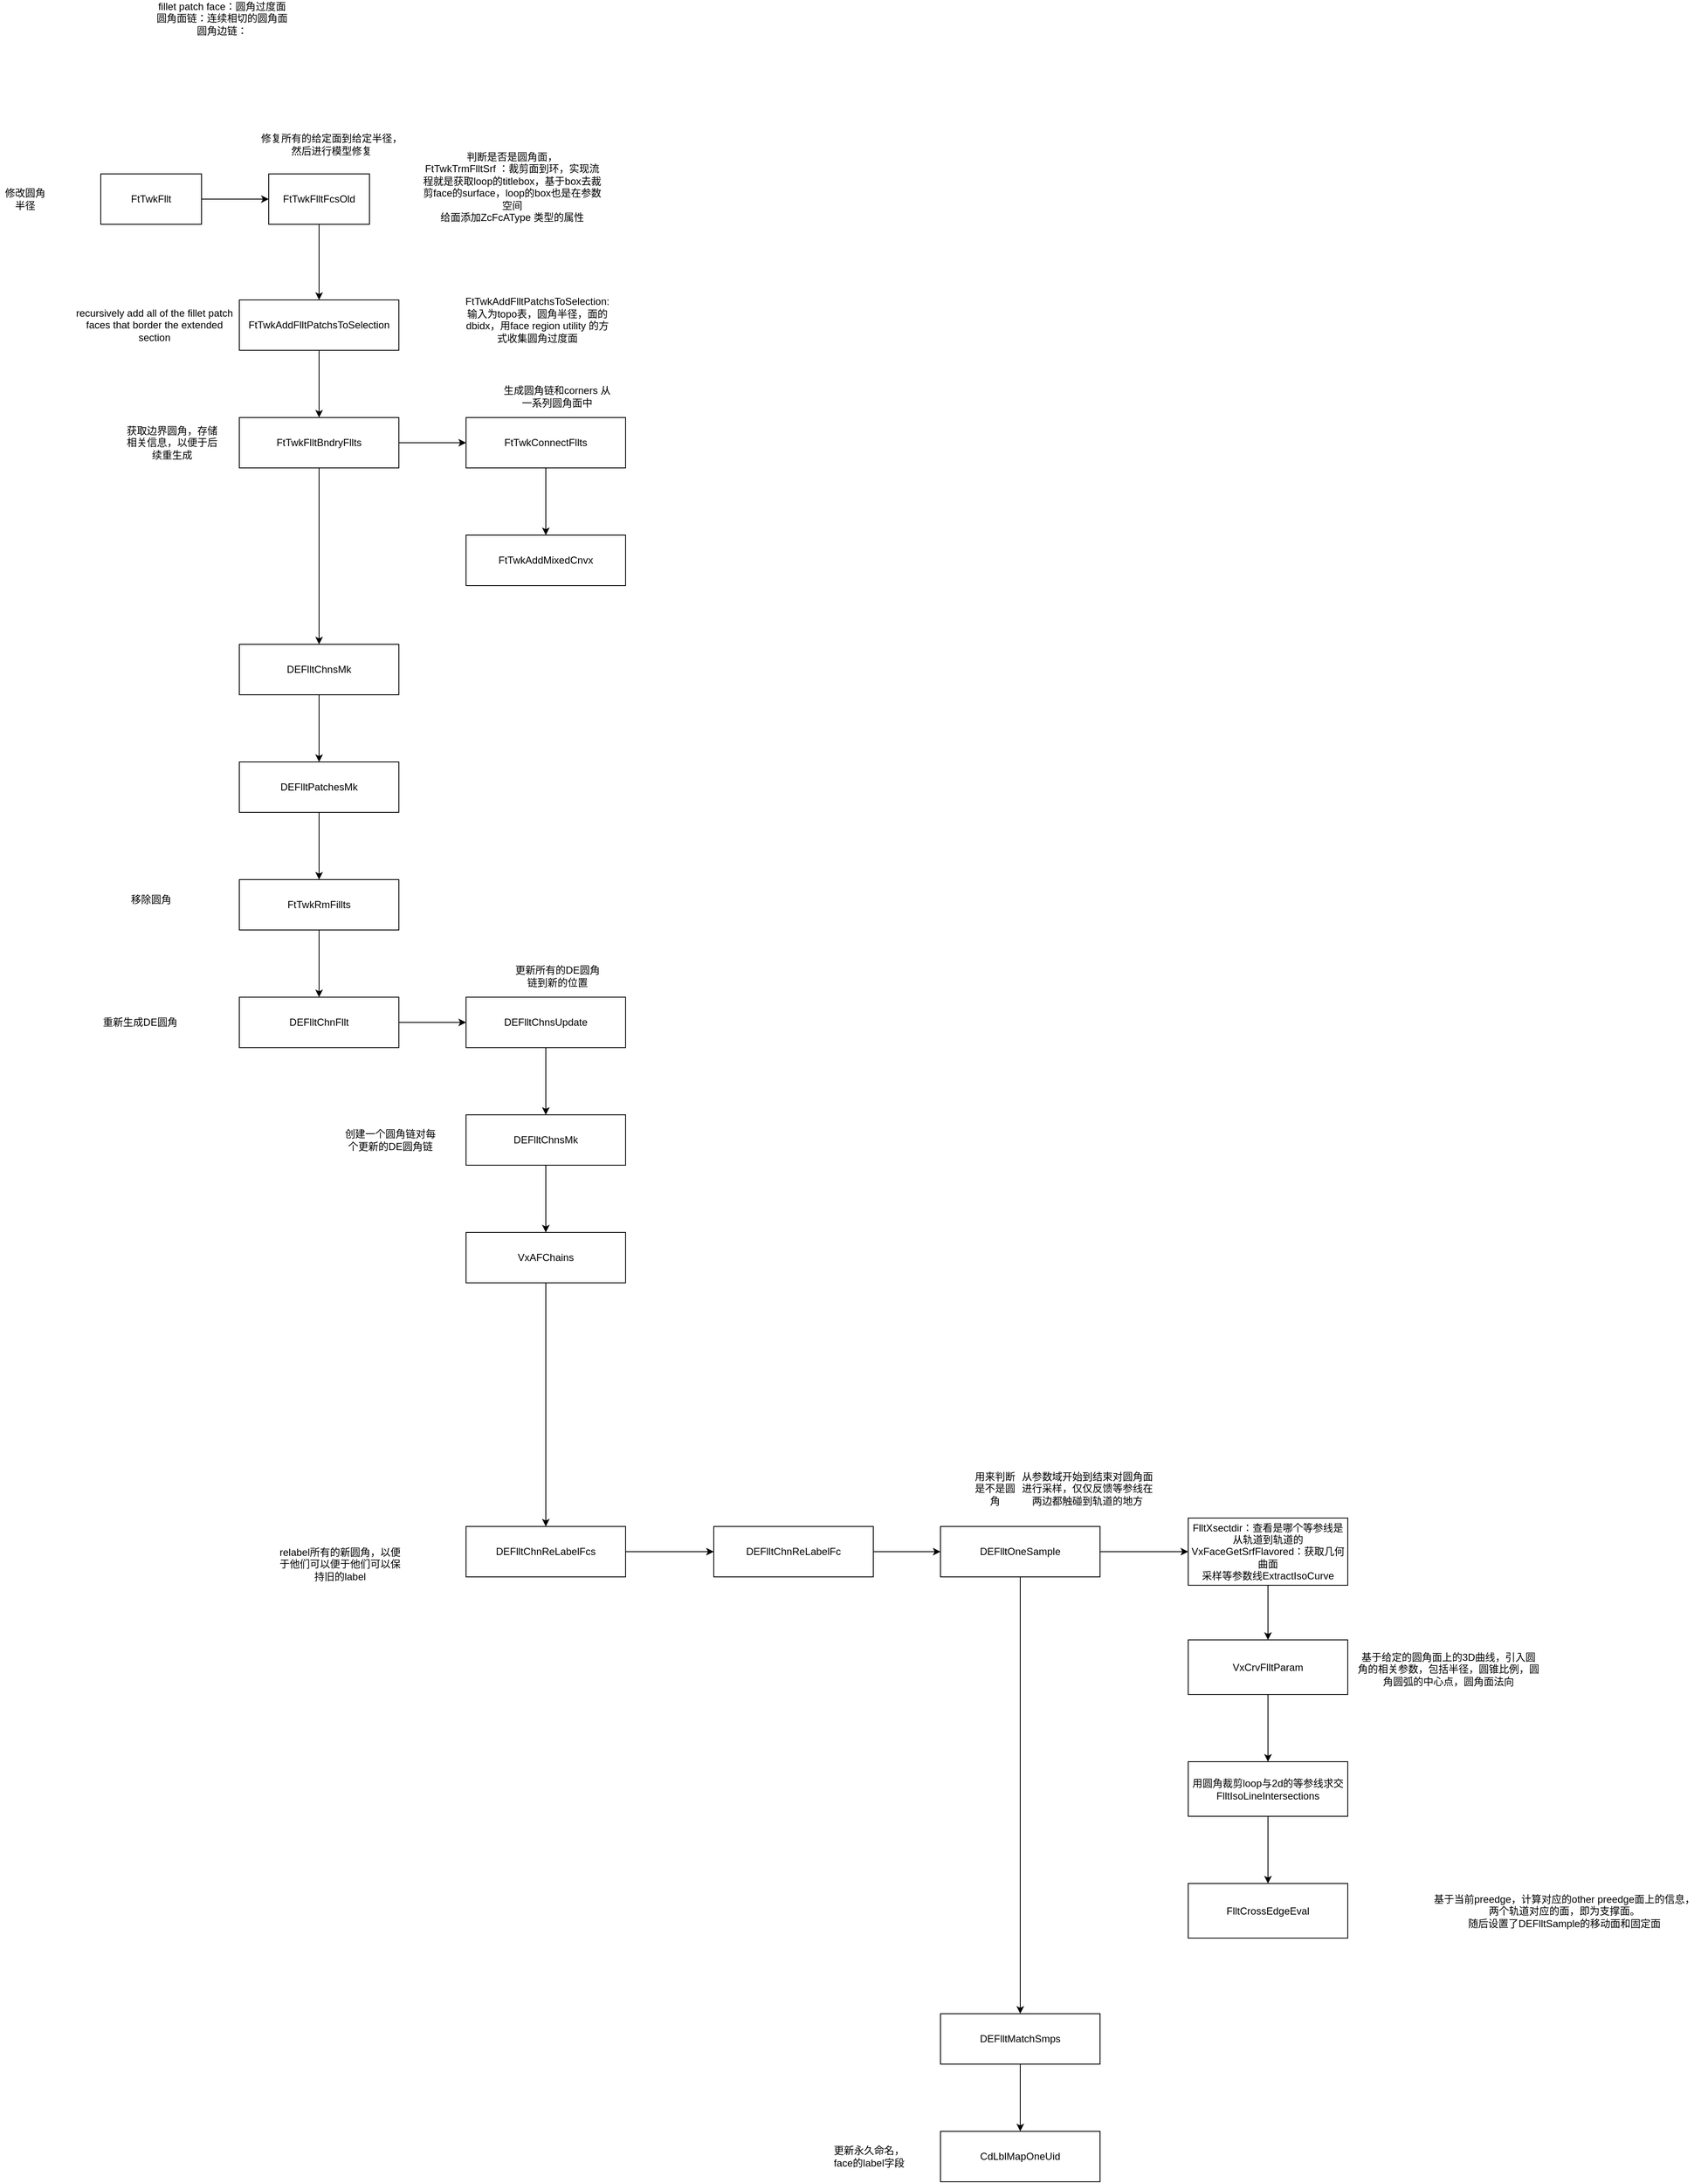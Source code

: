 <mxfile version="26.0.6">
  <diagram name="第 1 页" id="iBJ_GWcfPtX9u_OSnHqf">
    <mxGraphModel dx="1050" dy="618" grid="1" gridSize="10" guides="1" tooltips="1" connect="1" arrows="1" fold="1" page="1" pageScale="1" pageWidth="827" pageHeight="1169" math="0" shadow="0">
      <root>
        <mxCell id="0" />
        <mxCell id="1" parent="0" />
        <mxCell id="LDhWUrSwQTJ1c1cMy9sq-4" value="" style="edgeStyle=orthogonalEdgeStyle;rounded=0;orthogonalLoop=1;jettySize=auto;html=1;" parent="1" source="LDhWUrSwQTJ1c1cMy9sq-1" target="LDhWUrSwQTJ1c1cMy9sq-3" edge="1">
          <mxGeometry relative="1" as="geometry" />
        </mxCell>
        <mxCell id="LDhWUrSwQTJ1c1cMy9sq-1" value="FtTwkFllt" style="rounded=0;whiteSpace=wrap;html=1;" parent="1" vertex="1">
          <mxGeometry x="350" y="290" width="120" height="60" as="geometry" />
        </mxCell>
        <mxCell id="LDhWUrSwQTJ1c1cMy9sq-2" value="修改圆角半径" style="text;html=1;align=center;verticalAlign=middle;whiteSpace=wrap;rounded=0;" parent="1" vertex="1">
          <mxGeometry x="230" y="305" width="60" height="30" as="geometry" />
        </mxCell>
        <mxCell id="LDhWUrSwQTJ1c1cMy9sq-8" value="" style="edgeStyle=orthogonalEdgeStyle;rounded=0;orthogonalLoop=1;jettySize=auto;html=1;" parent="1" source="LDhWUrSwQTJ1c1cMy9sq-3" target="LDhWUrSwQTJ1c1cMy9sq-7" edge="1">
          <mxGeometry relative="1" as="geometry" />
        </mxCell>
        <mxCell id="LDhWUrSwQTJ1c1cMy9sq-3" value="FtTwkFlltFcsOld" style="rounded=0;whiteSpace=wrap;html=1;" parent="1" vertex="1">
          <mxGeometry x="550" y="290" width="120" height="60" as="geometry" />
        </mxCell>
        <mxCell id="LDhWUrSwQTJ1c1cMy9sq-5" value="修复所有的给定面到给定半径，然后进行模型修复" style="text;html=1;align=center;verticalAlign=middle;whiteSpace=wrap;rounded=0;" parent="1" vertex="1">
          <mxGeometry x="540" y="240" width="170" height="30" as="geometry" />
        </mxCell>
        <mxCell id="LDhWUrSwQTJ1c1cMy9sq-6" value="判断是否是圆角面，&lt;div&gt;FtTwkTrmFlltSrf ：裁剪面到环，实现流程就是获取loop的titlebox，基于box去裁剪face的surface，loop的box也是在参数空间&lt;/div&gt;&lt;div&gt;给面添加ZcFcAType 类型的属性&lt;/div&gt;&lt;div&gt;&lt;br&gt;&lt;/div&gt;&lt;div&gt;&lt;br&gt;&lt;/div&gt;" style="text;html=1;align=center;verticalAlign=middle;whiteSpace=wrap;rounded=0;" parent="1" vertex="1">
          <mxGeometry x="730" y="305" width="220" height="30" as="geometry" />
        </mxCell>
        <mxCell id="LDhWUrSwQTJ1c1cMy9sq-13" value="" style="edgeStyle=orthogonalEdgeStyle;rounded=0;orthogonalLoop=1;jettySize=auto;html=1;" parent="1" source="LDhWUrSwQTJ1c1cMy9sq-7" target="LDhWUrSwQTJ1c1cMy9sq-12" edge="1">
          <mxGeometry relative="1" as="geometry" />
        </mxCell>
        <mxCell id="LDhWUrSwQTJ1c1cMy9sq-7" value="FtTwkAddFlltPatchsToSelection" style="rounded=0;whiteSpace=wrap;html=1;" parent="1" vertex="1">
          <mxGeometry x="515" y="440" width="190" height="60" as="geometry" />
        </mxCell>
        <mxCell id="LDhWUrSwQTJ1c1cMy9sq-9" value="recursively add all of the fillet patch faces that border the extended section" style="text;html=1;align=center;verticalAlign=middle;whiteSpace=wrap;rounded=0;" parent="1" vertex="1">
          <mxGeometry x="319" y="455" width="190" height="30" as="geometry" />
        </mxCell>
        <mxCell id="LDhWUrSwQTJ1c1cMy9sq-10" value="FtTwkAddFlltPatchsToSelection:输入为topo表，圆角半径，面的dbidx，用face region utility 的方式收集圆角过度面&lt;div&gt;&lt;br&gt;&lt;div&gt;&lt;br&gt;&lt;/div&gt;&lt;/div&gt;" style="text;html=1;align=center;verticalAlign=middle;whiteSpace=wrap;rounded=0;" parent="1" vertex="1">
          <mxGeometry x="780" y="455" width="180" height="45" as="geometry" />
        </mxCell>
        <mxCell id="LDhWUrSwQTJ1c1cMy9sq-11" value="fillet patch face：圆角过度面&lt;div&gt;圆角面链：连续相切的圆角面&lt;/div&gt;&lt;div&gt;圆角边链：&lt;/div&gt;" style="text;html=1;align=center;verticalAlign=middle;whiteSpace=wrap;rounded=0;" parent="1" vertex="1">
          <mxGeometry x="319" y="90" width="351" height="30" as="geometry" />
        </mxCell>
        <mxCell id="LDhWUrSwQTJ1c1cMy9sq-16" value="" style="edgeStyle=orthogonalEdgeStyle;rounded=0;orthogonalLoop=1;jettySize=auto;html=1;" parent="1" source="LDhWUrSwQTJ1c1cMy9sq-12" target="LDhWUrSwQTJ1c1cMy9sq-15" edge="1">
          <mxGeometry relative="1" as="geometry" />
        </mxCell>
        <mxCell id="LDhWUrSwQTJ1c1cMy9sq-21" value="" style="edgeStyle=orthogonalEdgeStyle;rounded=0;orthogonalLoop=1;jettySize=auto;html=1;" parent="1" source="LDhWUrSwQTJ1c1cMy9sq-12" target="LDhWUrSwQTJ1c1cMy9sq-20" edge="1">
          <mxGeometry relative="1" as="geometry" />
        </mxCell>
        <mxCell id="LDhWUrSwQTJ1c1cMy9sq-12" value="FtTwkFlltBndryFllts" style="rounded=0;whiteSpace=wrap;html=1;" parent="1" vertex="1">
          <mxGeometry x="515" y="580" width="190" height="60" as="geometry" />
        </mxCell>
        <mxCell id="LDhWUrSwQTJ1c1cMy9sq-14" value="获取边界圆角，存储相关信息，以便于后续重生成" style="text;html=1;align=center;verticalAlign=middle;whiteSpace=wrap;rounded=0;" parent="1" vertex="1">
          <mxGeometry x="380" y="595" width="110" height="30" as="geometry" />
        </mxCell>
        <mxCell id="LDhWUrSwQTJ1c1cMy9sq-19" value="" style="edgeStyle=orthogonalEdgeStyle;rounded=0;orthogonalLoop=1;jettySize=auto;html=1;" parent="1" source="LDhWUrSwQTJ1c1cMy9sq-15" target="LDhWUrSwQTJ1c1cMy9sq-18" edge="1">
          <mxGeometry relative="1" as="geometry" />
        </mxCell>
        <mxCell id="LDhWUrSwQTJ1c1cMy9sq-15" value="FtTwkConnectFllts" style="rounded=0;whiteSpace=wrap;html=1;" parent="1" vertex="1">
          <mxGeometry x="785" y="580" width="190" height="60" as="geometry" />
        </mxCell>
        <mxCell id="LDhWUrSwQTJ1c1cMy9sq-17" value="生成圆角链和corners 从一系列圆角面中" style="text;html=1;align=center;verticalAlign=middle;whiteSpace=wrap;rounded=0;" parent="1" vertex="1">
          <mxGeometry x="827" y="540" width="133" height="30" as="geometry" />
        </mxCell>
        <mxCell id="LDhWUrSwQTJ1c1cMy9sq-18" value="FtTwkAddMixedCnvx" style="rounded=0;whiteSpace=wrap;html=1;" parent="1" vertex="1">
          <mxGeometry x="785" y="720" width="190" height="60" as="geometry" />
        </mxCell>
        <mxCell id="LDhWUrSwQTJ1c1cMy9sq-23" value="" style="edgeStyle=orthogonalEdgeStyle;rounded=0;orthogonalLoop=1;jettySize=auto;html=1;" parent="1" source="LDhWUrSwQTJ1c1cMy9sq-20" target="LDhWUrSwQTJ1c1cMy9sq-22" edge="1">
          <mxGeometry relative="1" as="geometry" />
        </mxCell>
        <mxCell id="LDhWUrSwQTJ1c1cMy9sq-20" value="DEFlltChnsMk" style="rounded=0;whiteSpace=wrap;html=1;" parent="1" vertex="1">
          <mxGeometry x="515" y="850" width="190" height="60" as="geometry" />
        </mxCell>
        <mxCell id="LDhWUrSwQTJ1c1cMy9sq-25" value="" style="edgeStyle=orthogonalEdgeStyle;rounded=0;orthogonalLoop=1;jettySize=auto;html=1;" parent="1" source="LDhWUrSwQTJ1c1cMy9sq-22" target="LDhWUrSwQTJ1c1cMy9sq-24" edge="1">
          <mxGeometry relative="1" as="geometry" />
        </mxCell>
        <mxCell id="LDhWUrSwQTJ1c1cMy9sq-22" value="DEFlltPatchesMk" style="rounded=0;whiteSpace=wrap;html=1;" parent="1" vertex="1">
          <mxGeometry x="515" y="990" width="190" height="60" as="geometry" />
        </mxCell>
        <mxCell id="LDhWUrSwQTJ1c1cMy9sq-28" value="" style="edgeStyle=orthogonalEdgeStyle;rounded=0;orthogonalLoop=1;jettySize=auto;html=1;" parent="1" source="LDhWUrSwQTJ1c1cMy9sq-24" target="LDhWUrSwQTJ1c1cMy9sq-27" edge="1">
          <mxGeometry relative="1" as="geometry" />
        </mxCell>
        <mxCell id="LDhWUrSwQTJ1c1cMy9sq-24" value="FtTwkRmFillts" style="rounded=0;whiteSpace=wrap;html=1;" parent="1" vertex="1">
          <mxGeometry x="515" y="1130" width="190" height="60" as="geometry" />
        </mxCell>
        <mxCell id="LDhWUrSwQTJ1c1cMy9sq-26" value="移除圆角" style="text;html=1;align=center;verticalAlign=middle;whiteSpace=wrap;rounded=0;" parent="1" vertex="1">
          <mxGeometry x="380" y="1139" width="60" height="30" as="geometry" />
        </mxCell>
        <mxCell id="LDhWUrSwQTJ1c1cMy9sq-31" value="" style="edgeStyle=orthogonalEdgeStyle;rounded=0;orthogonalLoop=1;jettySize=auto;html=1;" parent="1" source="LDhWUrSwQTJ1c1cMy9sq-27" target="LDhWUrSwQTJ1c1cMy9sq-30" edge="1">
          <mxGeometry relative="1" as="geometry" />
        </mxCell>
        <mxCell id="LDhWUrSwQTJ1c1cMy9sq-27" value="DEFlltChnFllt" style="rounded=0;whiteSpace=wrap;html=1;" parent="1" vertex="1">
          <mxGeometry x="515" y="1270" width="190" height="60" as="geometry" />
        </mxCell>
        <mxCell id="LDhWUrSwQTJ1c1cMy9sq-29" value="重新生成DE圆角" style="text;html=1;align=center;verticalAlign=middle;whiteSpace=wrap;rounded=0;" parent="1" vertex="1">
          <mxGeometry x="350" y="1285" width="94" height="30" as="geometry" />
        </mxCell>
        <mxCell id="LDhWUrSwQTJ1c1cMy9sq-34" value="" style="edgeStyle=orthogonalEdgeStyle;rounded=0;orthogonalLoop=1;jettySize=auto;html=1;" parent="1" source="LDhWUrSwQTJ1c1cMy9sq-30" target="LDhWUrSwQTJ1c1cMy9sq-33" edge="1">
          <mxGeometry relative="1" as="geometry" />
        </mxCell>
        <mxCell id="LDhWUrSwQTJ1c1cMy9sq-30" value="DEFlltChnsUpdate" style="rounded=0;whiteSpace=wrap;html=1;" parent="1" vertex="1">
          <mxGeometry x="785" y="1270" width="190" height="60" as="geometry" />
        </mxCell>
        <mxCell id="LDhWUrSwQTJ1c1cMy9sq-32" value="更新所有的DE圆角链到新的位置" style="text;html=1;align=center;verticalAlign=middle;whiteSpace=wrap;rounded=0;" parent="1" vertex="1">
          <mxGeometry x="838.5" y="1230" width="110" height="30" as="geometry" />
        </mxCell>
        <mxCell id="LDhWUrSwQTJ1c1cMy9sq-37" value="" style="edgeStyle=orthogonalEdgeStyle;rounded=0;orthogonalLoop=1;jettySize=auto;html=1;" parent="1" source="LDhWUrSwQTJ1c1cMy9sq-33" target="LDhWUrSwQTJ1c1cMy9sq-36" edge="1">
          <mxGeometry relative="1" as="geometry" />
        </mxCell>
        <mxCell id="LDhWUrSwQTJ1c1cMy9sq-33" value="DEFlltChnsMk" style="rounded=0;whiteSpace=wrap;html=1;" parent="1" vertex="1">
          <mxGeometry x="785" y="1410" width="190" height="60" as="geometry" />
        </mxCell>
        <mxCell id="LDhWUrSwQTJ1c1cMy9sq-35" value="创建一个圆角链对每个更新的DE圆角链" style="text;html=1;align=center;verticalAlign=middle;whiteSpace=wrap;rounded=0;" parent="1" vertex="1">
          <mxGeometry x="640" y="1425" width="110" height="30" as="geometry" />
        </mxCell>
        <mxCell id="ZmWXUVFL1nFRZLdXcY8G-2" value="" style="edgeStyle=orthogonalEdgeStyle;rounded=0;orthogonalLoop=1;jettySize=auto;html=1;" parent="1" source="LDhWUrSwQTJ1c1cMy9sq-36" target="ZmWXUVFL1nFRZLdXcY8G-1" edge="1">
          <mxGeometry relative="1" as="geometry" />
        </mxCell>
        <mxCell id="LDhWUrSwQTJ1c1cMy9sq-36" value="VxAFChains" style="rounded=0;whiteSpace=wrap;html=1;" parent="1" vertex="1">
          <mxGeometry x="785" y="1550" width="190" height="60" as="geometry" />
        </mxCell>
        <mxCell id="LDhWUrSwQTJ1c1cMy9sq-38" value="relabel所有的新圆角，以便于他们可以便于他们可以保持旧的label" style="text;html=1;align=center;verticalAlign=middle;whiteSpace=wrap;rounded=0;" parent="1" vertex="1">
          <mxGeometry x="560" y="1930" width="150" height="30" as="geometry" />
        </mxCell>
        <mxCell id="ZmWXUVFL1nFRZLdXcY8G-4" value="" style="edgeStyle=orthogonalEdgeStyle;rounded=0;orthogonalLoop=1;jettySize=auto;html=1;" parent="1" source="ZmWXUVFL1nFRZLdXcY8G-1" target="ZmWXUVFL1nFRZLdXcY8G-3" edge="1">
          <mxGeometry relative="1" as="geometry" />
        </mxCell>
        <mxCell id="ZmWXUVFL1nFRZLdXcY8G-1" value="DEFlltChnReLabelFcs" style="rounded=0;whiteSpace=wrap;html=1;" parent="1" vertex="1">
          <mxGeometry x="785" y="1900" width="190" height="60" as="geometry" />
        </mxCell>
        <mxCell id="ZmWXUVFL1nFRZLdXcY8G-6" value="" style="edgeStyle=orthogonalEdgeStyle;rounded=0;orthogonalLoop=1;jettySize=auto;html=1;" parent="1" source="ZmWXUVFL1nFRZLdXcY8G-3" target="ZmWXUVFL1nFRZLdXcY8G-5" edge="1">
          <mxGeometry relative="1" as="geometry" />
        </mxCell>
        <mxCell id="ZmWXUVFL1nFRZLdXcY8G-3" value="DEFlltChnReLabelFc" style="rounded=0;whiteSpace=wrap;html=1;" parent="1" vertex="1">
          <mxGeometry x="1080" y="1900" width="190" height="60" as="geometry" />
        </mxCell>
        <mxCell id="ZmWXUVFL1nFRZLdXcY8G-9" value="" style="edgeStyle=orthogonalEdgeStyle;rounded=0;orthogonalLoop=1;jettySize=auto;html=1;" parent="1" source="ZmWXUVFL1nFRZLdXcY8G-5" target="ZmWXUVFL1nFRZLdXcY8G-8" edge="1">
          <mxGeometry relative="1" as="geometry" />
        </mxCell>
        <mxCell id="ZmWXUVFL1nFRZLdXcY8G-14" value="" style="edgeStyle=orthogonalEdgeStyle;rounded=0;orthogonalLoop=1;jettySize=auto;html=1;" parent="1" source="ZmWXUVFL1nFRZLdXcY8G-5" target="ZmWXUVFL1nFRZLdXcY8G-13" edge="1">
          <mxGeometry relative="1" as="geometry" />
        </mxCell>
        <mxCell id="ZmWXUVFL1nFRZLdXcY8G-5" value="DEFlltOneSample" style="rounded=0;whiteSpace=wrap;html=1;" parent="1" vertex="1">
          <mxGeometry x="1350" y="1900" width="190" height="60" as="geometry" />
        </mxCell>
        <mxCell id="ZmWXUVFL1nFRZLdXcY8G-7" value="用来判断是不是圆角" style="text;html=1;align=center;verticalAlign=middle;whiteSpace=wrap;rounded=0;" parent="1" vertex="1">
          <mxGeometry x="1385" y="1840" width="60" height="30" as="geometry" />
        </mxCell>
        <mxCell id="ZmWXUVFL1nFRZLdXcY8G-11" value="" style="edgeStyle=orthogonalEdgeStyle;rounded=0;orthogonalLoop=1;jettySize=auto;html=1;" parent="1" source="ZmWXUVFL1nFRZLdXcY8G-8" target="ZmWXUVFL1nFRZLdXcY8G-10" edge="1">
          <mxGeometry relative="1" as="geometry" />
        </mxCell>
        <mxCell id="ZmWXUVFL1nFRZLdXcY8G-8" value="DEFlltMatchSmps" style="rounded=0;whiteSpace=wrap;html=1;" parent="1" vertex="1">
          <mxGeometry x="1350" y="2480" width="190" height="60" as="geometry" />
        </mxCell>
        <mxCell id="ZmWXUVFL1nFRZLdXcY8G-10" value="CdLblMapOneUid" style="rounded=0;whiteSpace=wrap;html=1;" parent="1" vertex="1">
          <mxGeometry x="1350" y="2620" width="190" height="60" as="geometry" />
        </mxCell>
        <mxCell id="ZmWXUVFL1nFRZLdXcY8G-16" value="" style="edgeStyle=orthogonalEdgeStyle;rounded=0;orthogonalLoop=1;jettySize=auto;html=1;" parent="1" source="ZmWXUVFL1nFRZLdXcY8G-13" target="ZmWXUVFL1nFRZLdXcY8G-15" edge="1">
          <mxGeometry relative="1" as="geometry" />
        </mxCell>
        <mxCell id="ZmWXUVFL1nFRZLdXcY8G-13" value="FlltXsectdir：查看是哪个等参线是从轨道到轨道的&lt;div&gt;VxFaceGetSrfFlavored：获取几何曲面&lt;/div&gt;&lt;div&gt;采样等参数线ExtractIsoCurve&lt;/div&gt;" style="rounded=0;whiteSpace=wrap;html=1;" parent="1" vertex="1">
          <mxGeometry x="1645" y="1890" width="190" height="80" as="geometry" />
        </mxCell>
        <mxCell id="ZmWXUVFL1nFRZLdXcY8G-19" value="" style="edgeStyle=orthogonalEdgeStyle;rounded=0;orthogonalLoop=1;jettySize=auto;html=1;" parent="1" source="ZmWXUVFL1nFRZLdXcY8G-15" target="ZmWXUVFL1nFRZLdXcY8G-18" edge="1">
          <mxGeometry relative="1" as="geometry" />
        </mxCell>
        <mxCell id="ZmWXUVFL1nFRZLdXcY8G-15" value="VxCrvFlltParam" style="rounded=0;whiteSpace=wrap;html=1;" parent="1" vertex="1">
          <mxGeometry x="1645" y="2035" width="190" height="65" as="geometry" />
        </mxCell>
        <mxCell id="ZmWXUVFL1nFRZLdXcY8G-17" value="基于给定的圆角面上的3D曲线，引入圆角的相关参数，包括半径，圆锥比例，圆角圆弧的中心点，圆角面法向" style="text;html=1;align=center;verticalAlign=middle;whiteSpace=wrap;rounded=0;" parent="1" vertex="1">
          <mxGeometry x="1845" y="2055" width="220" height="30" as="geometry" />
        </mxCell>
        <mxCell id="ZmWXUVFL1nFRZLdXcY8G-21" value="" style="edgeStyle=orthogonalEdgeStyle;rounded=0;orthogonalLoop=1;jettySize=auto;html=1;" parent="1" source="ZmWXUVFL1nFRZLdXcY8G-18" target="ZmWXUVFL1nFRZLdXcY8G-20" edge="1">
          <mxGeometry relative="1" as="geometry" />
        </mxCell>
        <mxCell id="ZmWXUVFL1nFRZLdXcY8G-18" value="用圆角裁剪loop与2d的等参线求交&lt;div&gt;FlltIsoLineIntersections&lt;/div&gt;" style="rounded=0;whiteSpace=wrap;html=1;" parent="1" vertex="1">
          <mxGeometry x="1645" y="2180" width="190" height="65" as="geometry" />
        </mxCell>
        <mxCell id="ZmWXUVFL1nFRZLdXcY8G-20" value="FlltCrossEdgeEval" style="rounded=0;whiteSpace=wrap;html=1;" parent="1" vertex="1">
          <mxGeometry x="1645" y="2325" width="190" height="65" as="geometry" />
        </mxCell>
        <mxCell id="ZmWXUVFL1nFRZLdXcY8G-22" value="基于当前preedge，计算对应的other preedge面上的信息，&lt;div&gt;两个轨道对应的面，即为支撑面。&lt;/div&gt;&lt;div&gt;随后设置了DEFlltSample的移动面和固定面&lt;/div&gt;" style="text;html=1;align=center;verticalAlign=middle;whiteSpace=wrap;rounded=0;" parent="1" vertex="1">
          <mxGeometry x="1923" y="2325" width="340" height="65" as="geometry" />
        </mxCell>
        <mxCell id="ZmWXUVFL1nFRZLdXcY8G-23" value="更新永久命名，face的label字段" style="text;html=1;align=center;verticalAlign=middle;whiteSpace=wrap;rounded=0;" parent="1" vertex="1">
          <mxGeometry x="1215" y="2635" width="100" height="30" as="geometry" />
        </mxCell>
        <mxCell id="ZmWXUVFL1nFRZLdXcY8G-29" value="从参数域开始到结束对圆角面进行采样，仅仅反馈等参线在两边都触碰到轨道的地方" style="text;html=1;align=center;verticalAlign=middle;whiteSpace=wrap;rounded=0;" parent="1" vertex="1">
          <mxGeometry x="1445" y="1840" width="160" height="30" as="geometry" />
        </mxCell>
      </root>
    </mxGraphModel>
  </diagram>
</mxfile>
